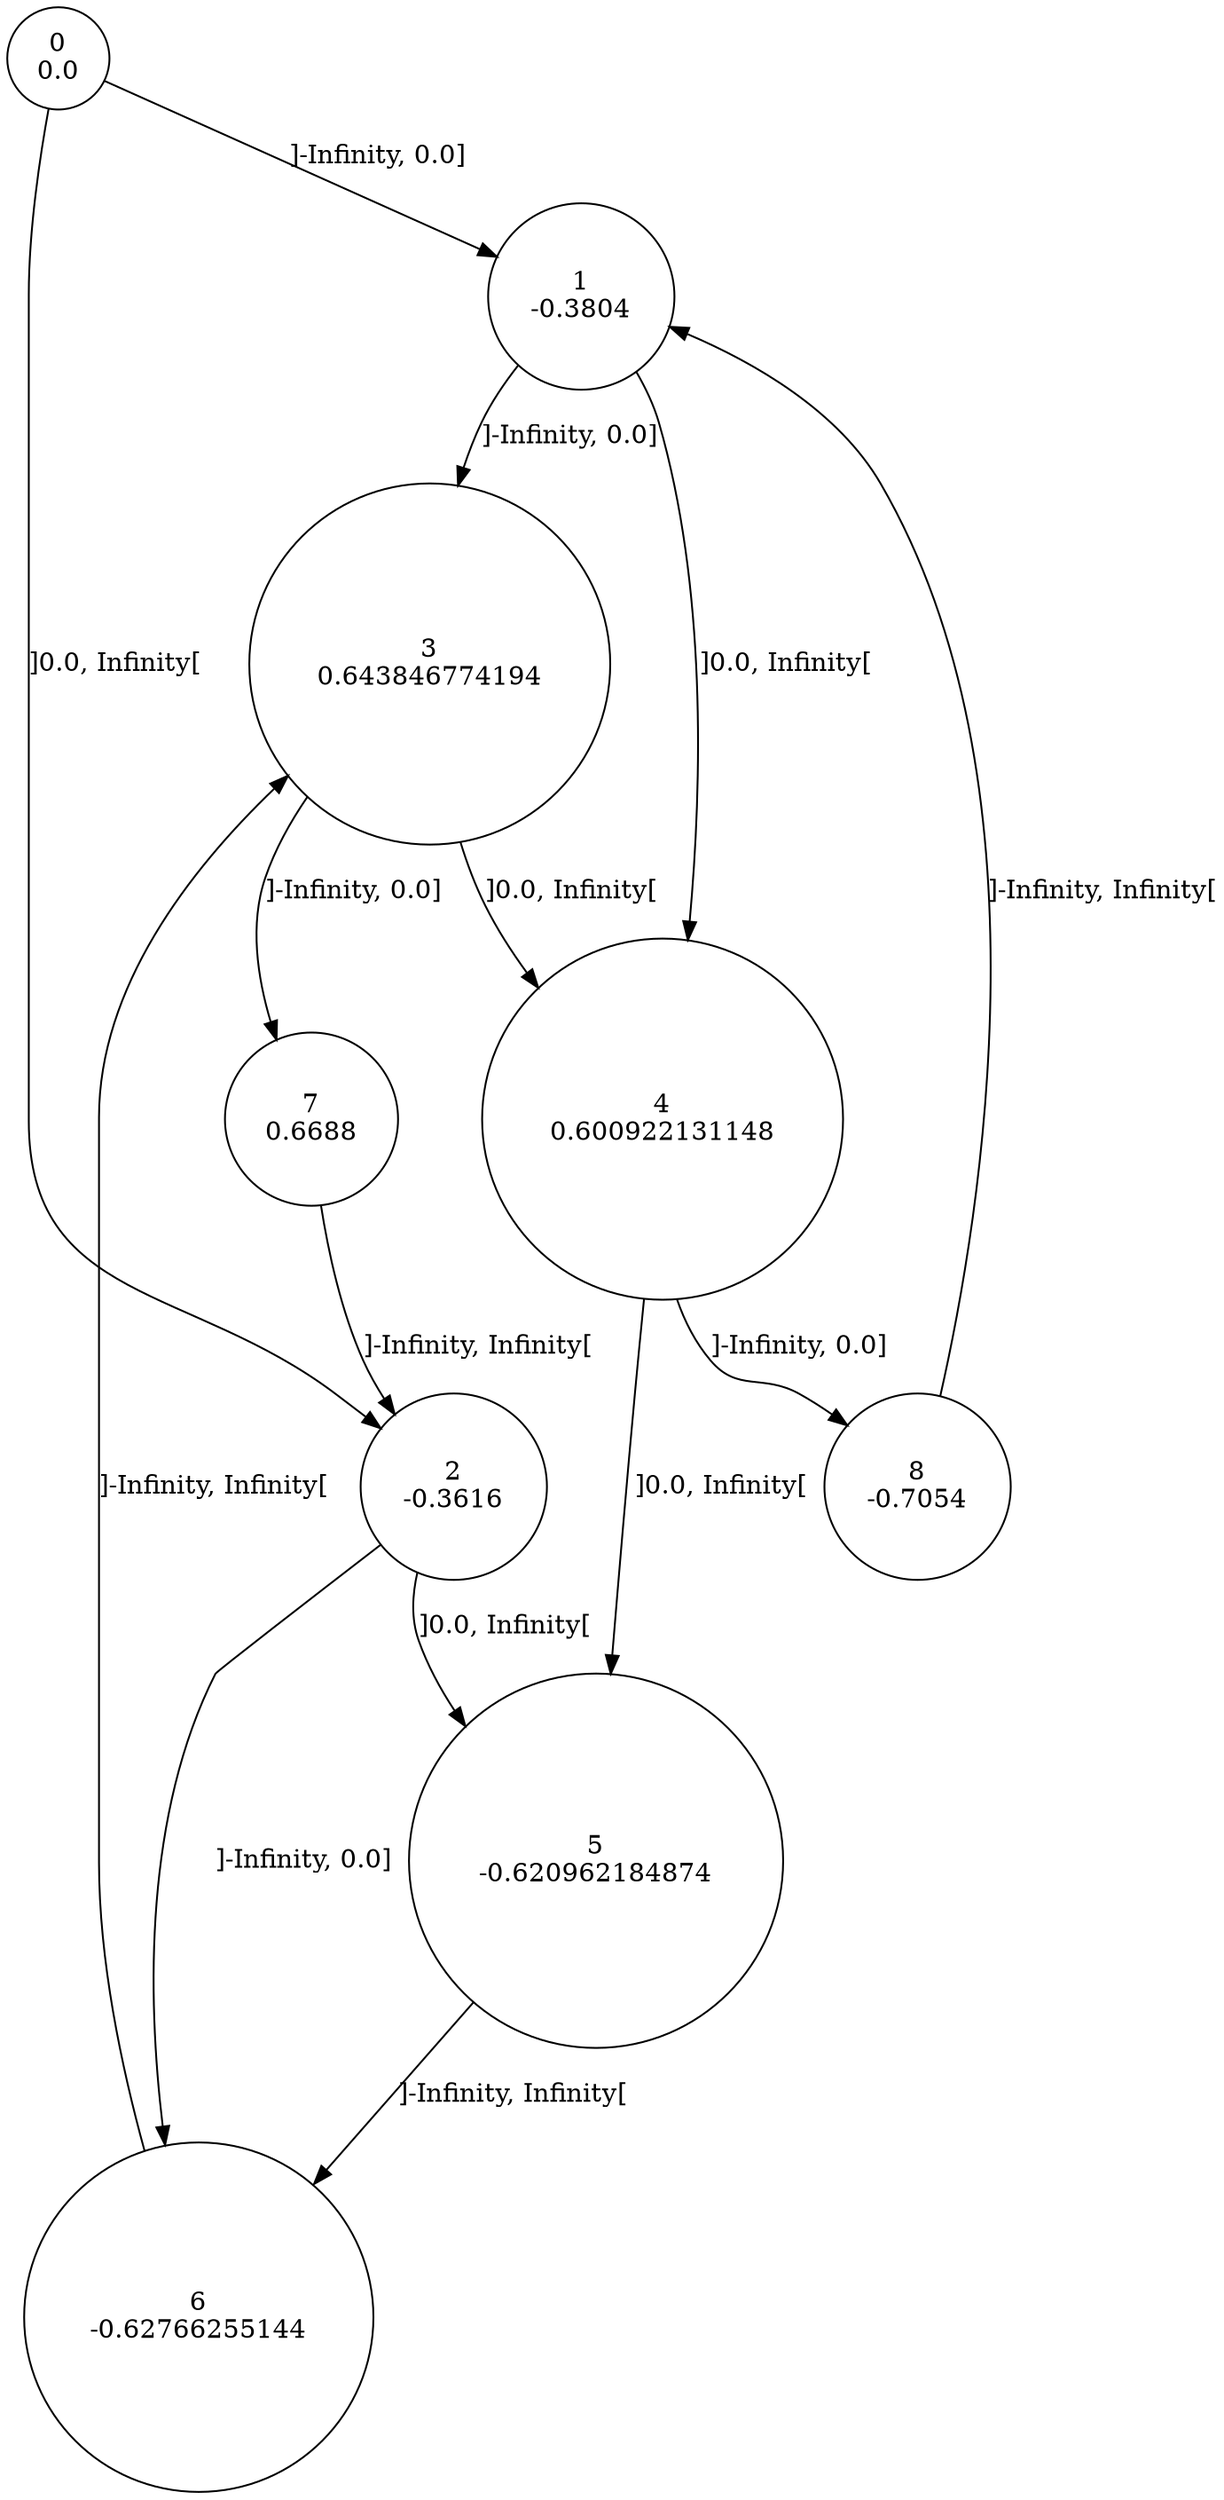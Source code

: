 digraph a {
0 [shape=circle, label="0\n0.0"];
	0 -> 1 [label="]-Infinity, 0.0]"];
	0 -> 2 [label="]0.0, Infinity["];
1 [shape=circle, label="1\n-0.3804"];
	1 -> 3 [label="]-Infinity, 0.0]"];
	1 -> 4 [label="]0.0, Infinity["];
2 [shape=circle, label="2\n-0.3616"];
	2 -> 6 [label="]-Infinity, 0.0]"];
	2 -> 5 [label="]0.0, Infinity["];
3 [shape=circle, label="3\n0.643846774194"];
	3 -> 7 [label="]-Infinity, 0.0]"];
	3 -> 4 [label="]0.0, Infinity["];
4 [shape=circle, label="4\n0.600922131148"];
	4 -> 8 [label="]-Infinity, 0.0]"];
	4 -> 5 [label="]0.0, Infinity["];
5 [shape=circle, label="5\n-0.620962184874"];
	5 -> 6 [label="]-Infinity, Infinity["];
6 [shape=circle, label="6\n-0.62766255144"];
	6 -> 3 [label="]-Infinity, Infinity["];
7 [shape=circle, label="7\n0.6688"];
	7 -> 2 [label="]-Infinity, Infinity["];
8 [shape=circle, label="8\n-0.7054"];
	8 -> 1 [label="]-Infinity, Infinity["];
}